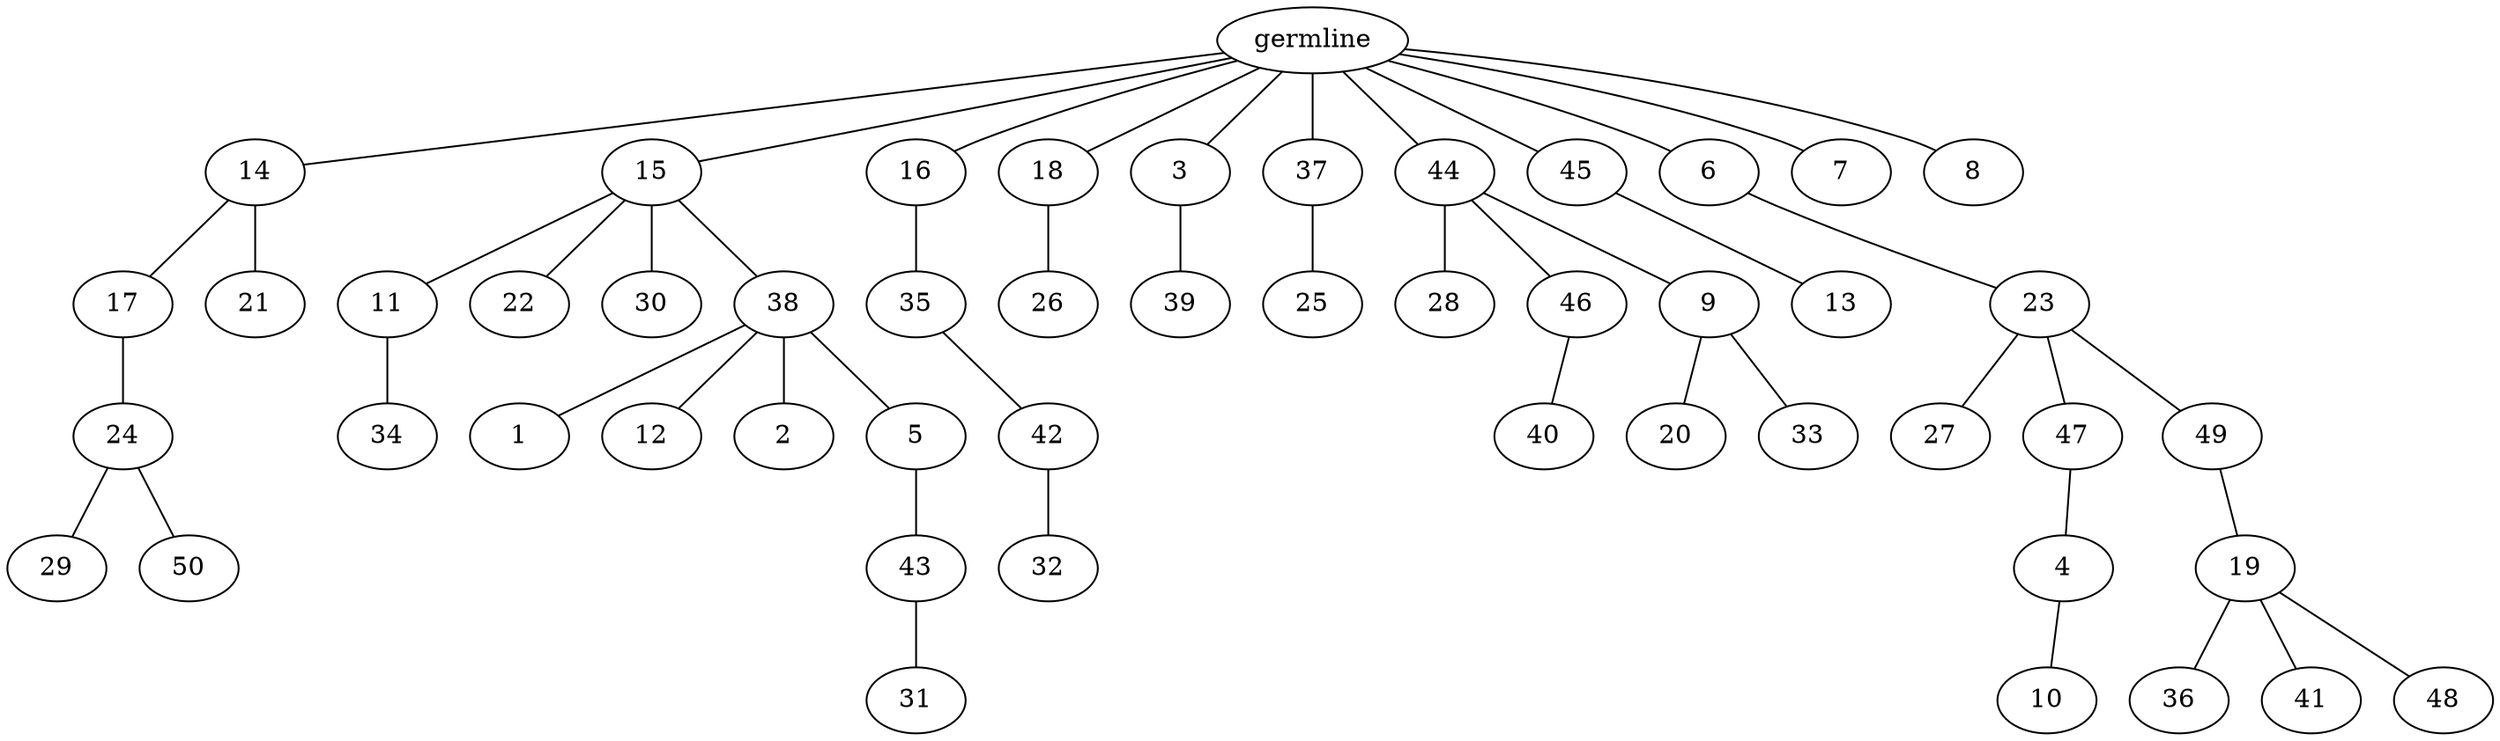 graph tree {
    "139724360944800" [label="germline"];
    "139724362820960" [label="14"];
    "139724364344240" [label="17"];
    "139724364344768" [label="24"];
    "139724364344288" [label="29"];
    "139724364343376" [label="50"];
    "139724364343184" [label="21"];
    "139724362818272" [label="15"];
    "139724364343808" [label="11"];
    "139724364344480" [label="34"];
    "139724364342320" [label="22"];
    "139724364344432" [label="30"];
    "139724364345056" [label="38"];
    "139724364343568" [label="1"];
    "139724364341696" [label="12"];
    "139724364344960" [label="2"];
    "139724364342032" [label="5"];
    "139724364344576" [label="43"];
    "139724364342896" [label="31"];
    "139724364342512" [label="16"];
    "139724364344528" [label="35"];
    "139724375652816" [label="42"];
    "139724375650896" [label="32"];
    "139724364343424" [label="18"];
    "139724375651856" [label="26"];
    "139724364344048" [label="3"];
    "139724375652144" [label="39"];
    "139724375650560" [label="37"];
    "139724375653536" [label="25"];
    "139724375653104" [label="44"];
    "139724375654304" [label="28"];
    "139724375652192" [label="46"];
    "139724375651376" [label="40"];
    "139724375654352" [label="9"];
    "139724375652912" [label="20"];
    "139724375650368" [label="33"];
    "139724375652096" [label="45"];
    "139724375651664" [label="13"];
    "139724375650752" [label="6"];
    "139724375651808" [label="23"];
    "139724367003856" [label="27"];
    "139724367003808" [label="47"];
    "139724367007504" [label="4"];
    "139724374584480" [label="10"];
    "139724367004336" [label="49"];
    "139724367004528" [label="19"];
    "139724367007024" [label="36"];
    "139724367005824" [label="41"];
    "139724367007696" [label="48"];
    "139724375652000" [label="7"];
    "139724367006592" [label="8"];
    "139724360944800" -- "139724362820960";
    "139724360944800" -- "139724362818272";
    "139724360944800" -- "139724364342512";
    "139724360944800" -- "139724364343424";
    "139724360944800" -- "139724364344048";
    "139724360944800" -- "139724375650560";
    "139724360944800" -- "139724375653104";
    "139724360944800" -- "139724375652096";
    "139724360944800" -- "139724375650752";
    "139724360944800" -- "139724375652000";
    "139724360944800" -- "139724367006592";
    "139724362820960" -- "139724364344240";
    "139724362820960" -- "139724364343184";
    "139724364344240" -- "139724364344768";
    "139724364344768" -- "139724364344288";
    "139724364344768" -- "139724364343376";
    "139724362818272" -- "139724364343808";
    "139724362818272" -- "139724364342320";
    "139724362818272" -- "139724364344432";
    "139724362818272" -- "139724364345056";
    "139724364343808" -- "139724364344480";
    "139724364345056" -- "139724364343568";
    "139724364345056" -- "139724364341696";
    "139724364345056" -- "139724364344960";
    "139724364345056" -- "139724364342032";
    "139724364342032" -- "139724364344576";
    "139724364344576" -- "139724364342896";
    "139724364342512" -- "139724364344528";
    "139724364344528" -- "139724375652816";
    "139724375652816" -- "139724375650896";
    "139724364343424" -- "139724375651856";
    "139724364344048" -- "139724375652144";
    "139724375650560" -- "139724375653536";
    "139724375653104" -- "139724375654304";
    "139724375653104" -- "139724375652192";
    "139724375653104" -- "139724375654352";
    "139724375652192" -- "139724375651376";
    "139724375654352" -- "139724375652912";
    "139724375654352" -- "139724375650368";
    "139724375652096" -- "139724375651664";
    "139724375650752" -- "139724375651808";
    "139724375651808" -- "139724367003856";
    "139724375651808" -- "139724367003808";
    "139724375651808" -- "139724367004336";
    "139724367003808" -- "139724367007504";
    "139724367007504" -- "139724374584480";
    "139724367004336" -- "139724367004528";
    "139724367004528" -- "139724367007024";
    "139724367004528" -- "139724367005824";
    "139724367004528" -- "139724367007696";
}
